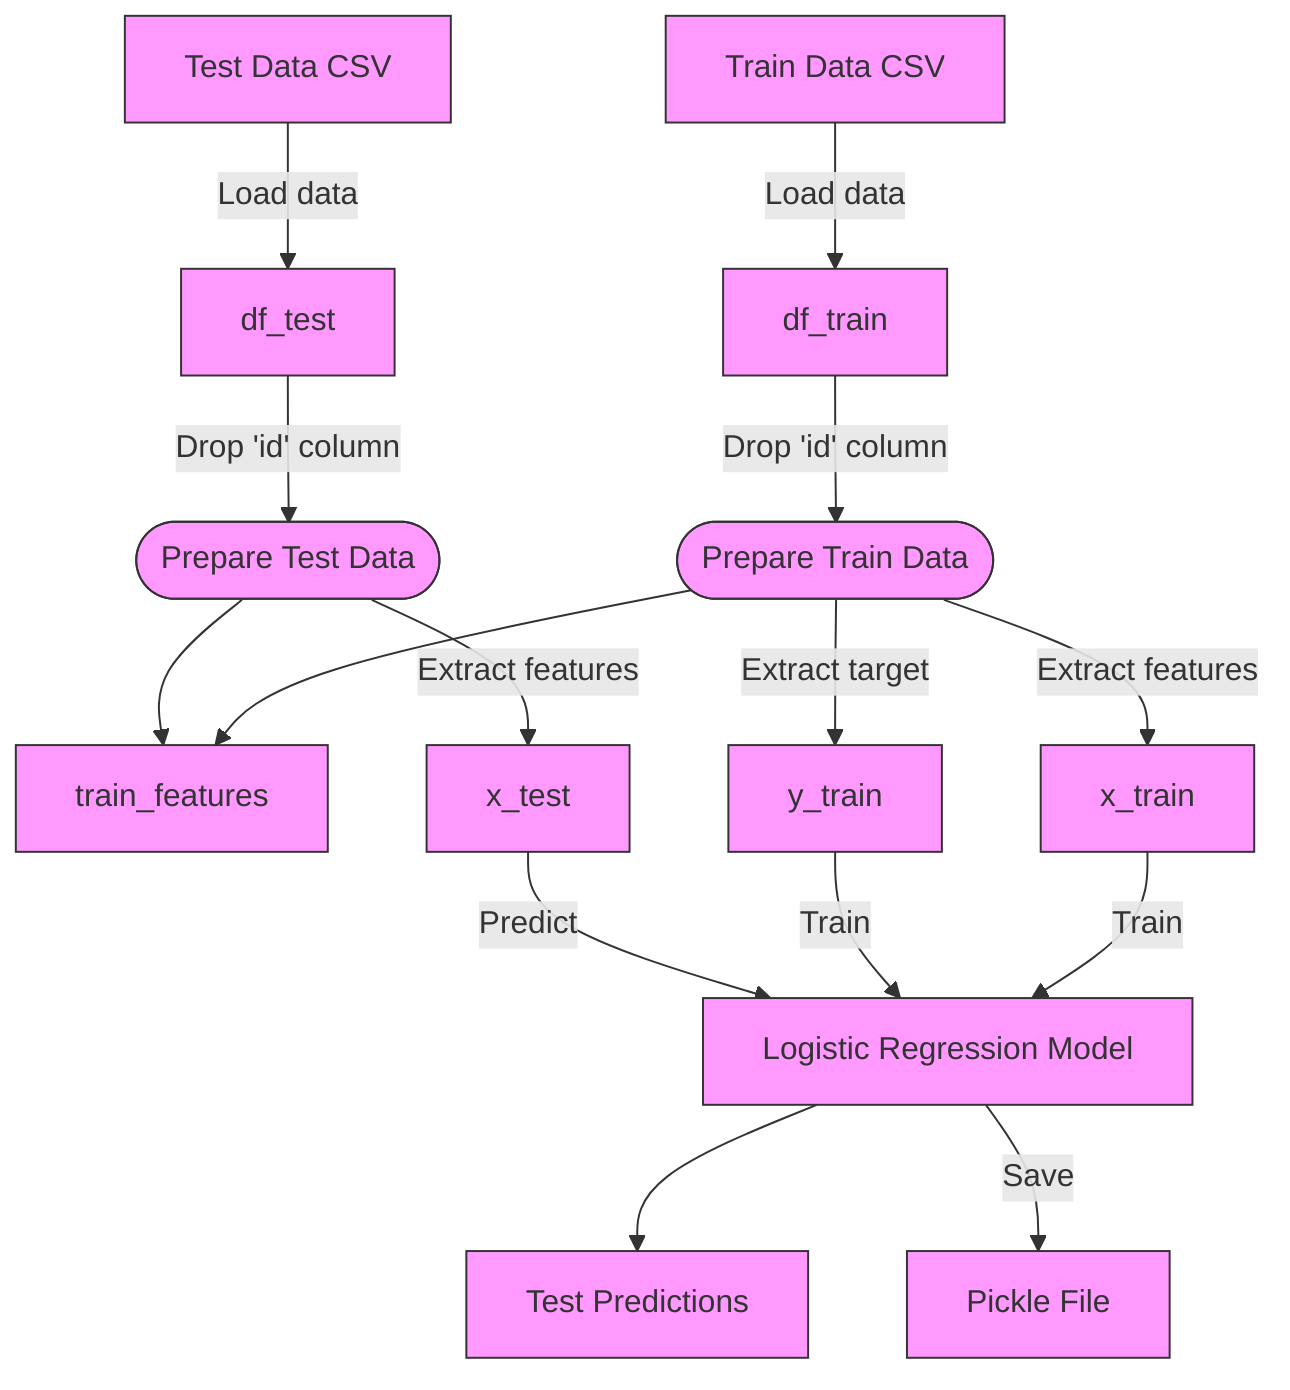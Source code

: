 flowchart TD
    %% Data Sources
    A[Train Data CSV] --> |Load data| B[df_train]
    A1[Test Data CSV] --> |Load data| C[df_test]

    %% Data Preparation
    B --> |Drop 'id' column| B1([Prepare Train Data])
    C --> |Drop 'id' column| C1([Prepare Test Data])
    B1 --> D[train_features]
    C1 --> D[train_features]

    %% Feature Extraction
    B1 -->|Extract features| E[x_train]
    B1 -->|Extract target| F[y_train]
    C1 -->|Extract features| G[x_test]

    %% Model Training
    E --> |Train| H[Logistic Regression Model]
    F --> |Train| H

    %% Model Prediction
    G --> |Predict| H --> I[Test Predictions]

    %% Save Model
    H --> |Save| J[Pickle File]

    %% Comments
    classDef dataNode fill:#f9f,stroke:#333,stroke-width:1px;
    class A,A1,B,C,B1,C1,D,E,F,G,H,I,J dataNode;
    %% A & A1 are the train and test CSV files used as data sources.
    %% B & C represent loaded DataFrames after reading CSVs.
    %% B1, C1 are prepared DataFrames after dropping unnecessary columns.
    %% D is the list of features used across train & test sets.
    %% E, F, G represents the train features, train target, and test features.
    %% H is the trained Logistic Regression model.
    %% I represents the predictions made by the model.
    %% J shows the model being saved as a Pickle file.